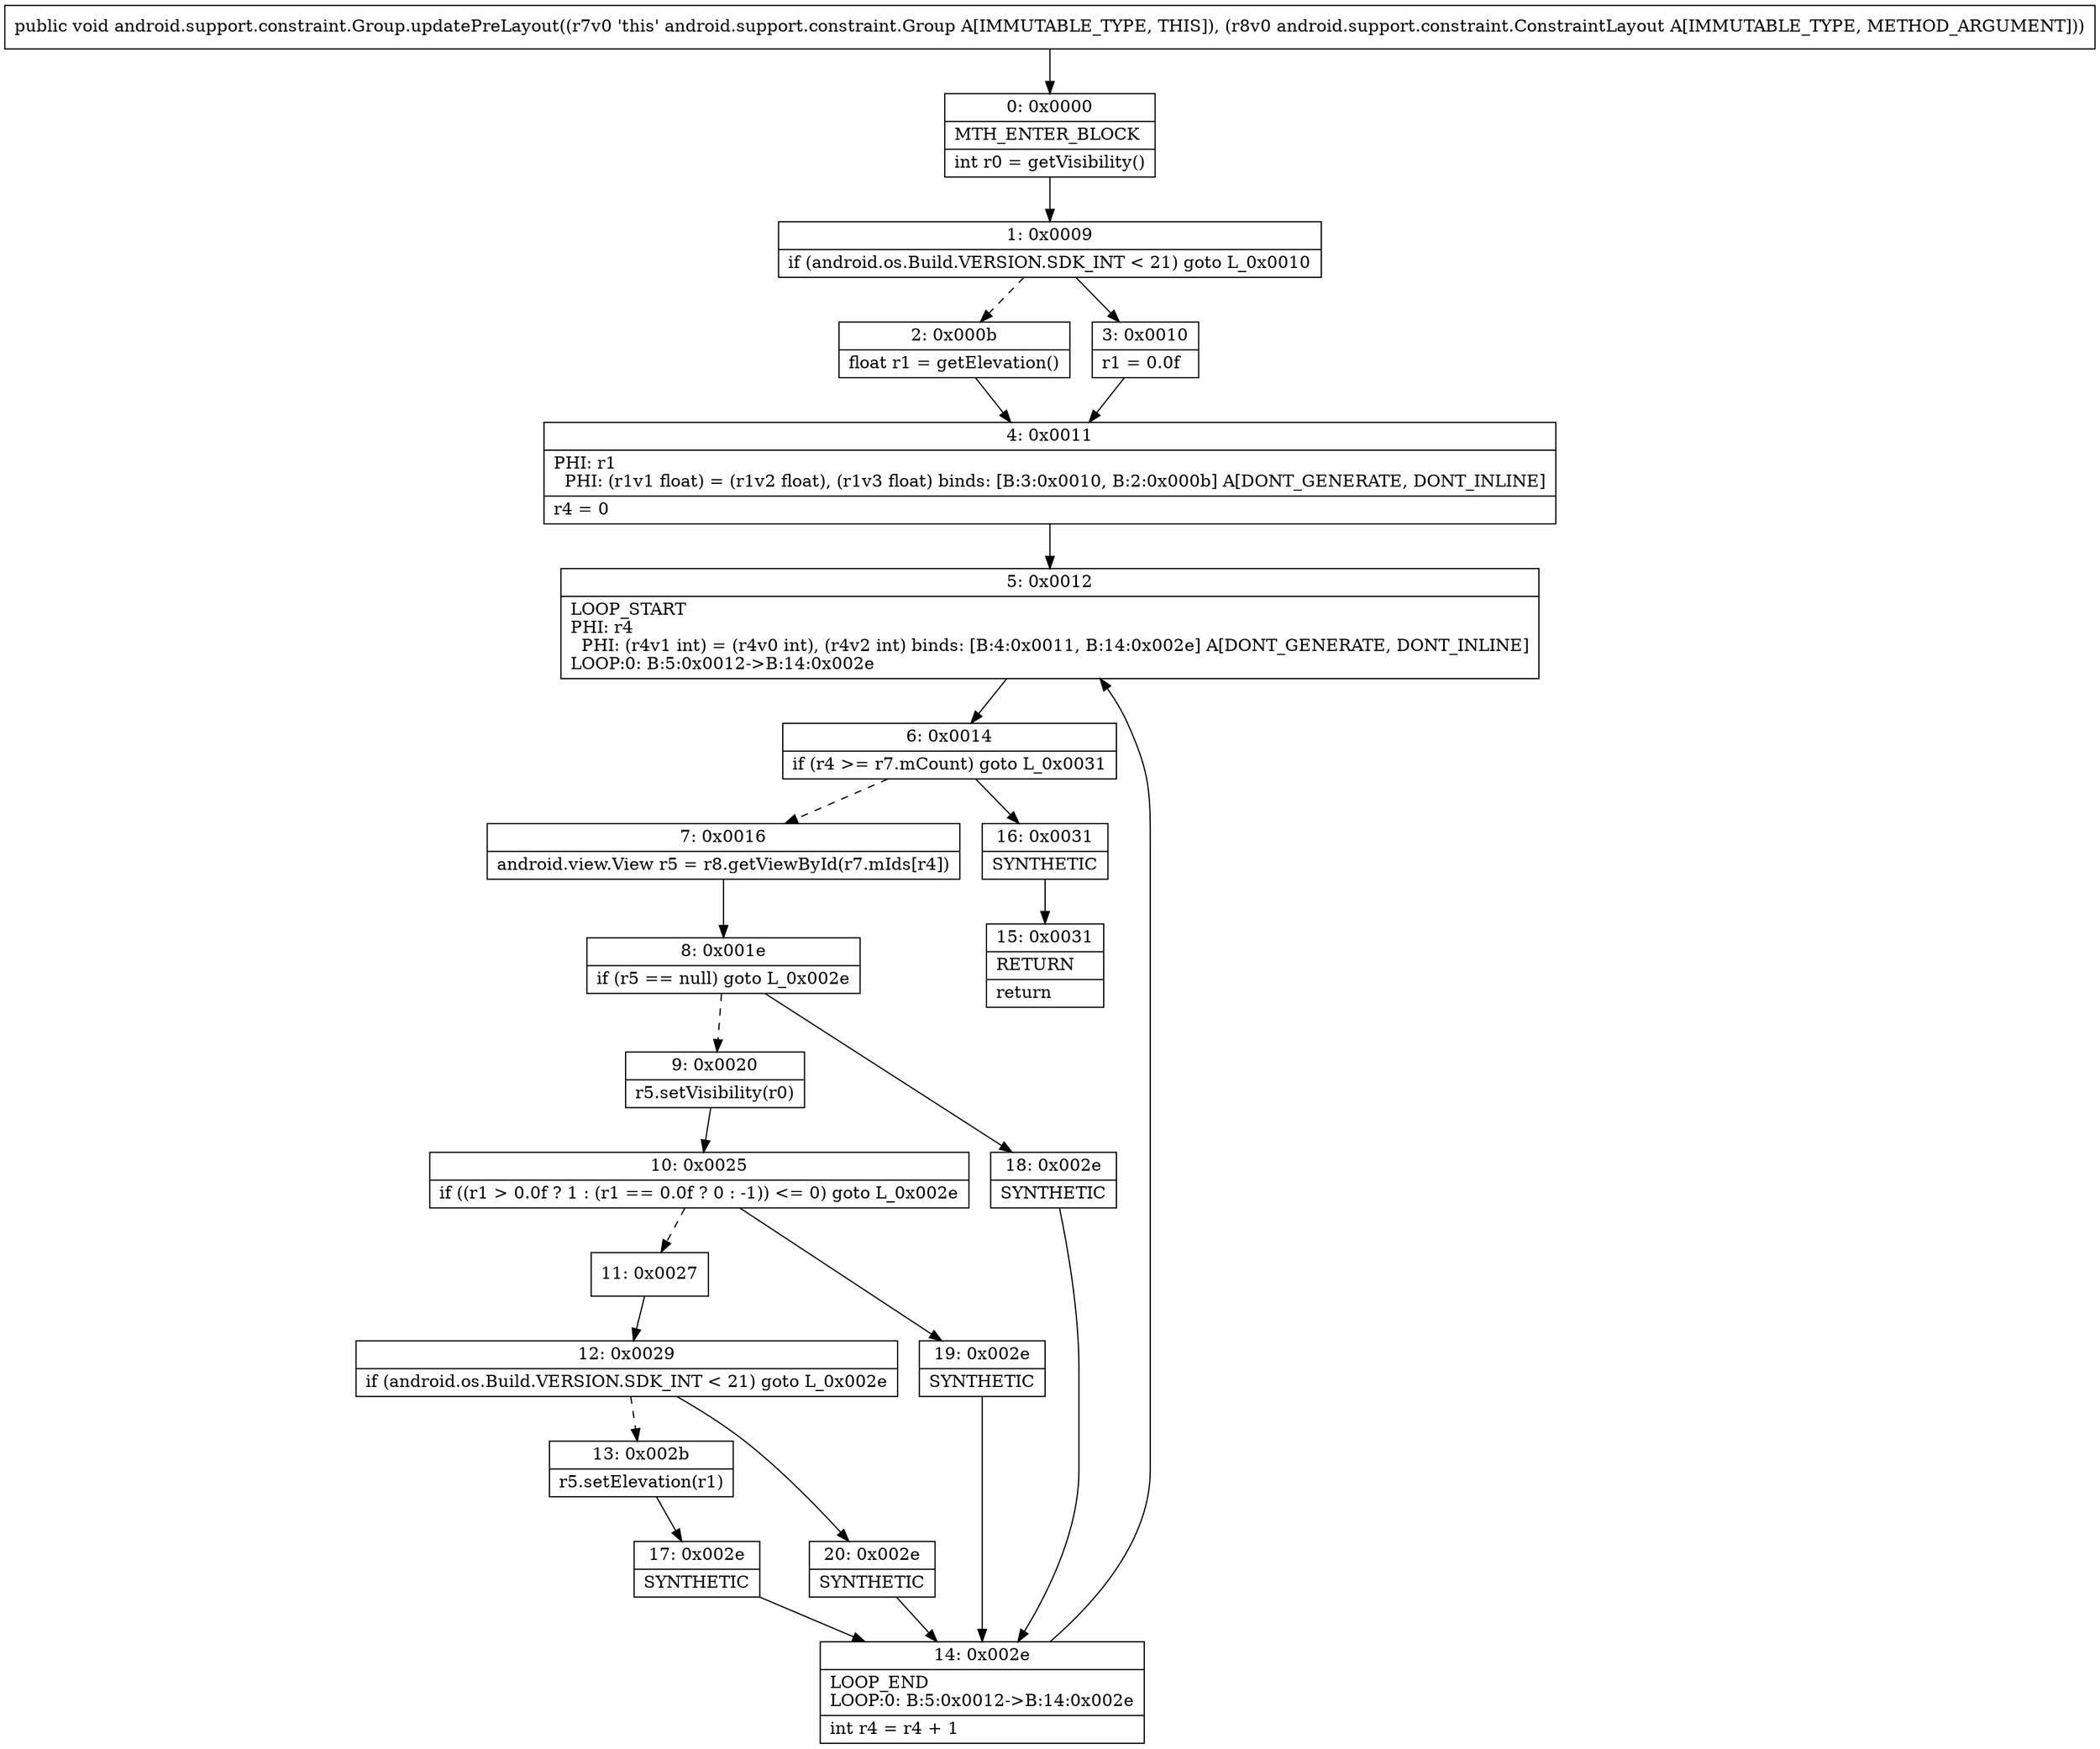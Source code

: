 digraph "CFG forandroid.support.constraint.Group.updatePreLayout(Landroid\/support\/constraint\/ConstraintLayout;)V" {
Node_0 [shape=record,label="{0\:\ 0x0000|MTH_ENTER_BLOCK\l|int r0 = getVisibility()\l}"];
Node_1 [shape=record,label="{1\:\ 0x0009|if (android.os.Build.VERSION.SDK_INT \< 21) goto L_0x0010\l}"];
Node_2 [shape=record,label="{2\:\ 0x000b|float r1 = getElevation()\l}"];
Node_3 [shape=record,label="{3\:\ 0x0010|r1 = 0.0f\l}"];
Node_4 [shape=record,label="{4\:\ 0x0011|PHI: r1 \l  PHI: (r1v1 float) = (r1v2 float), (r1v3 float) binds: [B:3:0x0010, B:2:0x000b] A[DONT_GENERATE, DONT_INLINE]\l|r4 = 0\l}"];
Node_5 [shape=record,label="{5\:\ 0x0012|LOOP_START\lPHI: r4 \l  PHI: (r4v1 int) = (r4v0 int), (r4v2 int) binds: [B:4:0x0011, B:14:0x002e] A[DONT_GENERATE, DONT_INLINE]\lLOOP:0: B:5:0x0012\-\>B:14:0x002e\l}"];
Node_6 [shape=record,label="{6\:\ 0x0014|if (r4 \>= r7.mCount) goto L_0x0031\l}"];
Node_7 [shape=record,label="{7\:\ 0x0016|android.view.View r5 = r8.getViewById(r7.mIds[r4])\l}"];
Node_8 [shape=record,label="{8\:\ 0x001e|if (r5 == null) goto L_0x002e\l}"];
Node_9 [shape=record,label="{9\:\ 0x0020|r5.setVisibility(r0)\l}"];
Node_10 [shape=record,label="{10\:\ 0x0025|if ((r1 \> 0.0f ? 1 : (r1 == 0.0f ? 0 : \-1)) \<= 0) goto L_0x002e\l}"];
Node_11 [shape=record,label="{11\:\ 0x0027}"];
Node_12 [shape=record,label="{12\:\ 0x0029|if (android.os.Build.VERSION.SDK_INT \< 21) goto L_0x002e\l}"];
Node_13 [shape=record,label="{13\:\ 0x002b|r5.setElevation(r1)\l}"];
Node_14 [shape=record,label="{14\:\ 0x002e|LOOP_END\lLOOP:0: B:5:0x0012\-\>B:14:0x002e\l|int r4 = r4 + 1\l}"];
Node_15 [shape=record,label="{15\:\ 0x0031|RETURN\l|return\l}"];
Node_16 [shape=record,label="{16\:\ 0x0031|SYNTHETIC\l}"];
Node_17 [shape=record,label="{17\:\ 0x002e|SYNTHETIC\l}"];
Node_18 [shape=record,label="{18\:\ 0x002e|SYNTHETIC\l}"];
Node_19 [shape=record,label="{19\:\ 0x002e|SYNTHETIC\l}"];
Node_20 [shape=record,label="{20\:\ 0x002e|SYNTHETIC\l}"];
MethodNode[shape=record,label="{public void android.support.constraint.Group.updatePreLayout((r7v0 'this' android.support.constraint.Group A[IMMUTABLE_TYPE, THIS]), (r8v0 android.support.constraint.ConstraintLayout A[IMMUTABLE_TYPE, METHOD_ARGUMENT])) }"];
MethodNode -> Node_0;
Node_0 -> Node_1;
Node_1 -> Node_2[style=dashed];
Node_1 -> Node_3;
Node_2 -> Node_4;
Node_3 -> Node_4;
Node_4 -> Node_5;
Node_5 -> Node_6;
Node_6 -> Node_7[style=dashed];
Node_6 -> Node_16;
Node_7 -> Node_8;
Node_8 -> Node_9[style=dashed];
Node_8 -> Node_18;
Node_9 -> Node_10;
Node_10 -> Node_11[style=dashed];
Node_10 -> Node_19;
Node_11 -> Node_12;
Node_12 -> Node_13[style=dashed];
Node_12 -> Node_20;
Node_13 -> Node_17;
Node_14 -> Node_5;
Node_16 -> Node_15;
Node_17 -> Node_14;
Node_18 -> Node_14;
Node_19 -> Node_14;
Node_20 -> Node_14;
}

